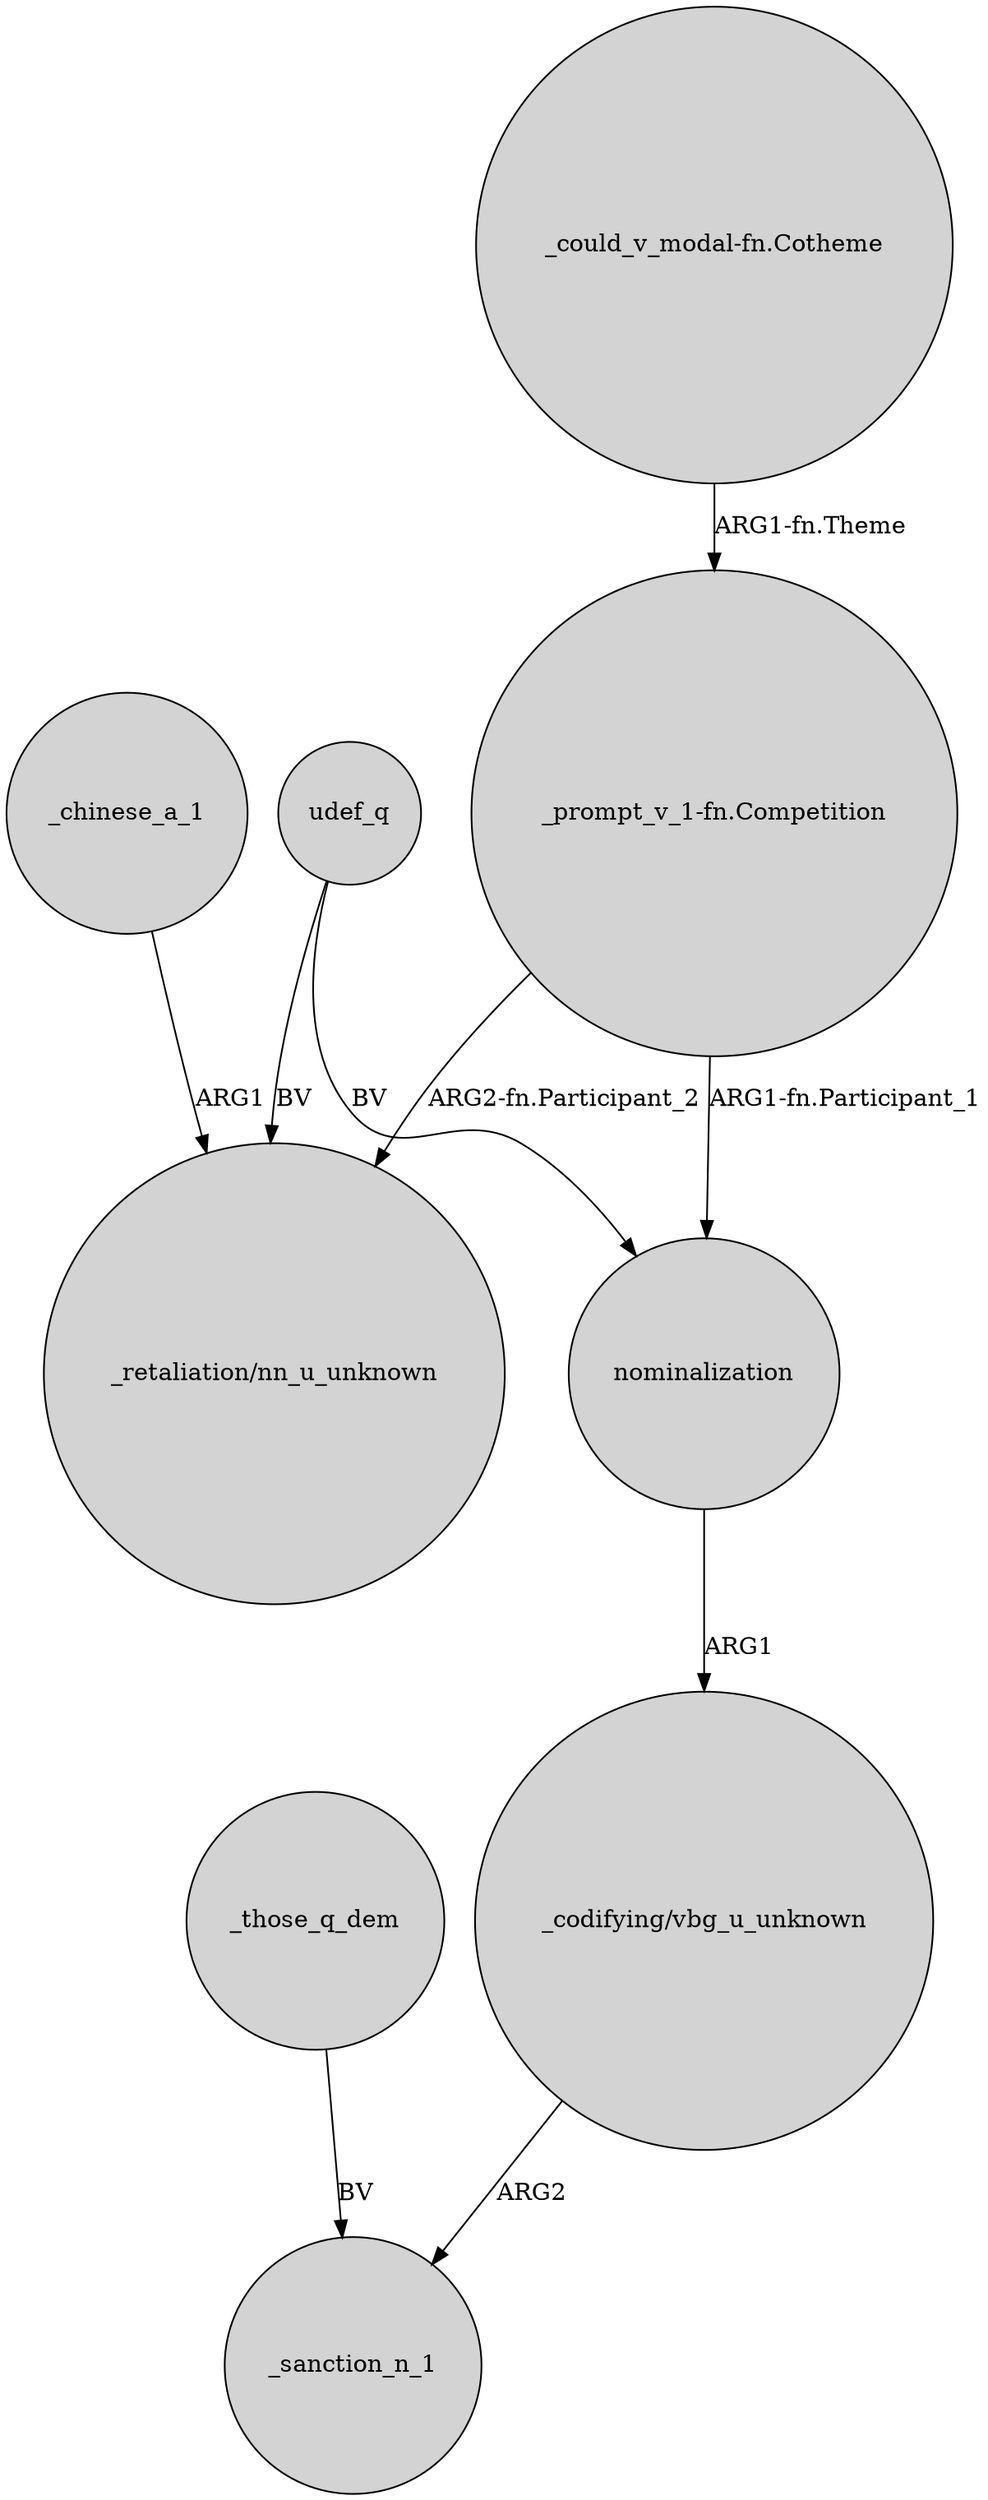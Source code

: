 digraph {
	node [shape=circle style=filled]
	_chinese_a_1 -> "_retaliation/nn_u_unknown" [label=ARG1]
	_those_q_dem -> _sanction_n_1 [label=BV]
	"_could_v_modal-fn.Cotheme" -> "_prompt_v_1-fn.Competition" [label="ARG1-fn.Theme"]
	"_codifying/vbg_u_unknown" -> _sanction_n_1 [label=ARG2]
	nominalization -> "_codifying/vbg_u_unknown" [label=ARG1]
	"_prompt_v_1-fn.Competition" -> nominalization [label="ARG1-fn.Participant_1"]
	"_prompt_v_1-fn.Competition" -> "_retaliation/nn_u_unknown" [label="ARG2-fn.Participant_2"]
	udef_q -> "_retaliation/nn_u_unknown" [label=BV]
	udef_q -> nominalization [label=BV]
}
